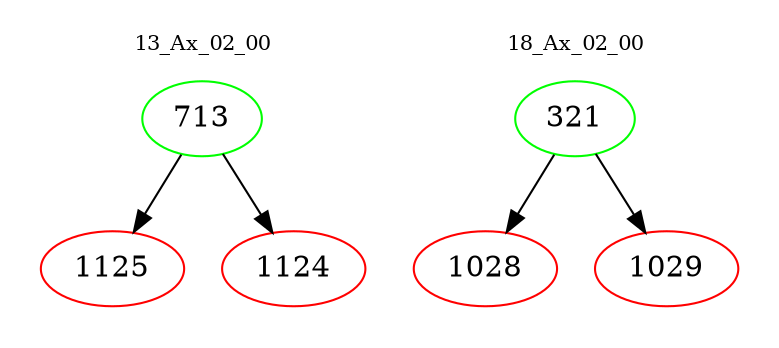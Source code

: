 digraph{
subgraph cluster_0 {
color = white
label = "13_Ax_02_00";
fontsize=10;
T0_713 [label="713", color="green"]
T0_713 -> T0_1125 [color="black"]
T0_1125 [label="1125", color="red"]
T0_713 -> T0_1124 [color="black"]
T0_1124 [label="1124", color="red"]
}
subgraph cluster_1 {
color = white
label = "18_Ax_02_00";
fontsize=10;
T1_321 [label="321", color="green"]
T1_321 -> T1_1028 [color="black"]
T1_1028 [label="1028", color="red"]
T1_321 -> T1_1029 [color="black"]
T1_1029 [label="1029", color="red"]
}
}
